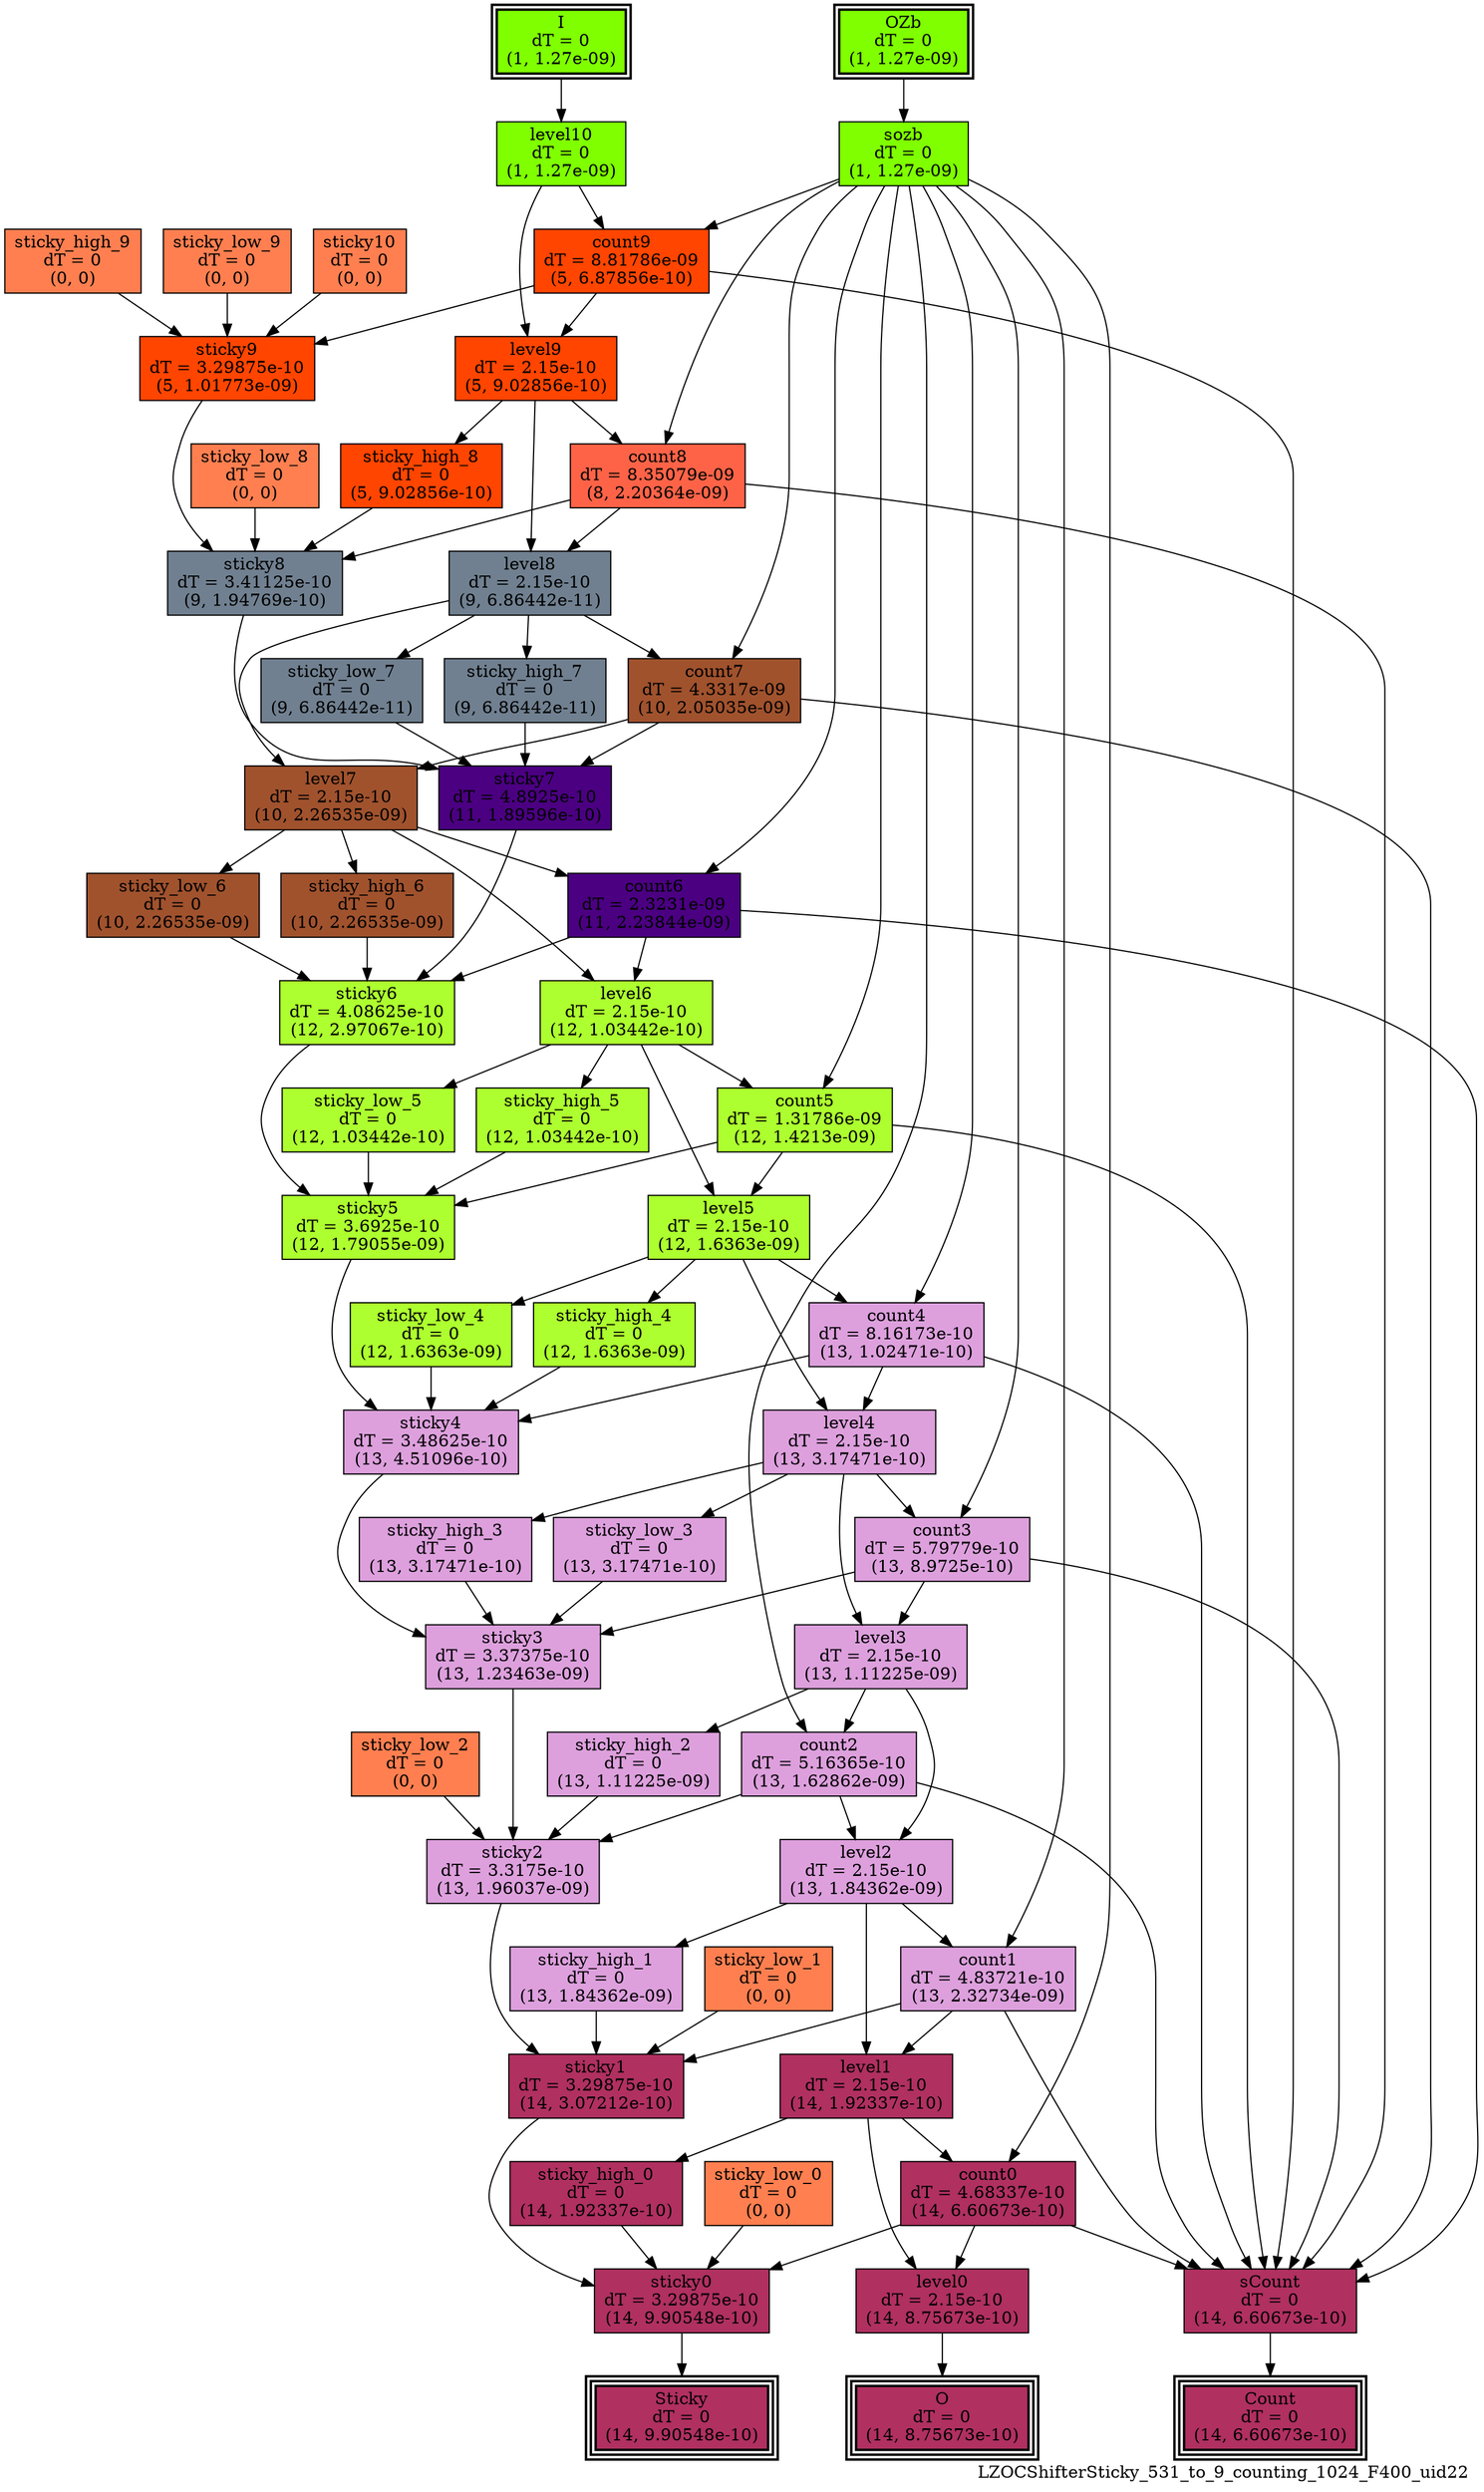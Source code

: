 digraph LZOCShifterSticky_531_to_9_counting_1024_F400_uid22
{
	//graph drawing options
	label=LZOCShifterSticky_531_to_9_counting_1024_F400_uid22;
	labelloc=bottom;
	labeljust=right;
	ratio=auto;
	nodesep=0.25;
	ranksep=0.5;

	//input/output signals of operator LZOCShifterSticky_531_to_9_counting_1024_F400_uid22
	I__LZOCShifterSticky_531_to_9_counting_1024_F400_uid22 [ label="I\ndT = 0\n(1, 1.27e-09)", shape=box, color=black, style="bold, filled", fillcolor=chartreuse, peripheries=2 ];
	OZb__LZOCShifterSticky_531_to_9_counting_1024_F400_uid22 [ label="OZb\ndT = 0\n(1, 1.27e-09)", shape=box, color=black, style="bold, filled", fillcolor=chartreuse, peripheries=2 ];
	Count__LZOCShifterSticky_531_to_9_counting_1024_F400_uid22 [ label="Count\ndT = 0\n(14, 6.60673e-10)", shape=box, color=black, style="bold, filled", fillcolor=maroon, peripheries=3 ];
	O__LZOCShifterSticky_531_to_9_counting_1024_F400_uid22 [ label="O\ndT = 0\n(14, 8.75673e-10)", shape=box, color=black, style="bold, filled", fillcolor=maroon, peripheries=3 ];
	Sticky__LZOCShifterSticky_531_to_9_counting_1024_F400_uid22 [ label="Sticky\ndT = 0\n(14, 9.90548e-10)", shape=box, color=black, style="bold, filled", fillcolor=maroon, peripheries=3 ];
	{rank=same I__LZOCShifterSticky_531_to_9_counting_1024_F400_uid22, OZb__LZOCShifterSticky_531_to_9_counting_1024_F400_uid22};
	{rank=same Count__LZOCShifterSticky_531_to_9_counting_1024_F400_uid22, O__LZOCShifterSticky_531_to_9_counting_1024_F400_uid22, Sticky__LZOCShifterSticky_531_to_9_counting_1024_F400_uid22};
	//internal signals of operator LZOCShifterSticky_531_to_9_counting_1024_F400_uid22
	level10__LZOCShifterSticky_531_to_9_counting_1024_F400_uid22 [ label="level10\ndT = 0\n(1, 1.27e-09)", shape=box, color=black, style=filled, fillcolor=chartreuse, peripheries=1 ];
	sozb__LZOCShifterSticky_531_to_9_counting_1024_F400_uid22 [ label="sozb\ndT = 0\n(1, 1.27e-09)", shape=box, color=black, style=filled, fillcolor=chartreuse, peripheries=1 ];
	sticky10__LZOCShifterSticky_531_to_9_counting_1024_F400_uid22 [ label="sticky10\ndT = 0\n(0, 0)", shape=box, color=black, style=filled, fillcolor=coral, peripheries=1 ];
	count9__LZOCShifterSticky_531_to_9_counting_1024_F400_uid22 [ label="count9\ndT = 8.81786e-09\n(5, 6.87856e-10)", shape=box, color=black, style=filled, fillcolor=orangered, peripheries=1 ];
	level9__LZOCShifterSticky_531_to_9_counting_1024_F400_uid22 [ label="level9\ndT = 2.15e-10\n(5, 9.02856e-10)", shape=box, color=black, style=filled, fillcolor=orangered, peripheries=1 ];
	sticky_high_9__LZOCShifterSticky_531_to_9_counting_1024_F400_uid22 [ label="sticky_high_9\ndT = 0\n(0, 0)", shape=box, color=black, style=filled, fillcolor=coral, peripheries=1 ];
	sticky_low_9__LZOCShifterSticky_531_to_9_counting_1024_F400_uid22 [ label="sticky_low_9\ndT = 0\n(0, 0)", shape=box, color=black, style=filled, fillcolor=coral, peripheries=1 ];
	sticky9__LZOCShifterSticky_531_to_9_counting_1024_F400_uid22 [ label="sticky9\ndT = 3.29875e-10\n(5, 1.01773e-09)", shape=box, color=black, style=filled, fillcolor=orangered, peripheries=1 ];
	count8__LZOCShifterSticky_531_to_9_counting_1024_F400_uid22 [ label="count8\ndT = 8.35079e-09\n(8, 2.20364e-09)", shape=box, color=black, style=filled, fillcolor=tomato, peripheries=1 ];
	level8__LZOCShifterSticky_531_to_9_counting_1024_F400_uid22 [ label="level8\ndT = 2.15e-10\n(9, 6.86442e-11)", shape=box, color=black, style=filled, fillcolor=slategray, peripheries=1 ];
	sticky_high_8__LZOCShifterSticky_531_to_9_counting_1024_F400_uid22 [ label="sticky_high_8\ndT = 0\n(5, 9.02856e-10)", shape=box, color=black, style=filled, fillcolor=orangered, peripheries=1 ];
	sticky_low_8__LZOCShifterSticky_531_to_9_counting_1024_F400_uid22 [ label="sticky_low_8\ndT = 0\n(0, 0)", shape=box, color=black, style=filled, fillcolor=coral, peripheries=1 ];
	sticky8__LZOCShifterSticky_531_to_9_counting_1024_F400_uid22 [ label="sticky8\ndT = 3.41125e-10\n(9, 1.94769e-10)", shape=box, color=black, style=filled, fillcolor=slategray, peripheries=1 ];
	count7__LZOCShifterSticky_531_to_9_counting_1024_F400_uid22 [ label="count7\ndT = 4.3317e-09\n(10, 2.05035e-09)", shape=box, color=black, style=filled, fillcolor=sienna, peripheries=1 ];
	level7__LZOCShifterSticky_531_to_9_counting_1024_F400_uid22 [ label="level7\ndT = 2.15e-10\n(10, 2.26535e-09)", shape=box, color=black, style=filled, fillcolor=sienna, peripheries=1 ];
	sticky_high_7__LZOCShifterSticky_531_to_9_counting_1024_F400_uid22 [ label="sticky_high_7\ndT = 0\n(9, 6.86442e-11)", shape=box, color=black, style=filled, fillcolor=slategray, peripheries=1 ];
	sticky_low_7__LZOCShifterSticky_531_to_9_counting_1024_F400_uid22 [ label="sticky_low_7\ndT = 0\n(9, 6.86442e-11)", shape=box, color=black, style=filled, fillcolor=slategray, peripheries=1 ];
	sticky7__LZOCShifterSticky_531_to_9_counting_1024_F400_uid22 [ label="sticky7\ndT = 4.8925e-10\n(11, 1.89596e-10)", shape=box, color=black, style=filled, fillcolor=indigo, peripheries=1 ];
	count6__LZOCShifterSticky_531_to_9_counting_1024_F400_uid22 [ label="count6\ndT = 2.3231e-09\n(11, 2.23844e-09)", shape=box, color=black, style=filled, fillcolor=indigo, peripheries=1 ];
	level6__LZOCShifterSticky_531_to_9_counting_1024_F400_uid22 [ label="level6\ndT = 2.15e-10\n(12, 1.03442e-10)", shape=box, color=black, style=filled, fillcolor=greenyellow, peripheries=1 ];
	sticky_high_6__LZOCShifterSticky_531_to_9_counting_1024_F400_uid22 [ label="sticky_high_6\ndT = 0\n(10, 2.26535e-09)", shape=box, color=black, style=filled, fillcolor=sienna, peripheries=1 ];
	sticky_low_6__LZOCShifterSticky_531_to_9_counting_1024_F400_uid22 [ label="sticky_low_6\ndT = 0\n(10, 2.26535e-09)", shape=box, color=black, style=filled, fillcolor=sienna, peripheries=1 ];
	sticky6__LZOCShifterSticky_531_to_9_counting_1024_F400_uid22 [ label="sticky6\ndT = 4.08625e-10\n(12, 2.97067e-10)", shape=box, color=black, style=filled, fillcolor=greenyellow, peripheries=1 ];
	count5__LZOCShifterSticky_531_to_9_counting_1024_F400_uid22 [ label="count5\ndT = 1.31786e-09\n(12, 1.4213e-09)", shape=box, color=black, style=filled, fillcolor=greenyellow, peripheries=1 ];
	level5__LZOCShifterSticky_531_to_9_counting_1024_F400_uid22 [ label="level5\ndT = 2.15e-10\n(12, 1.6363e-09)", shape=box, color=black, style=filled, fillcolor=greenyellow, peripheries=1 ];
	sticky_high_5__LZOCShifterSticky_531_to_9_counting_1024_F400_uid22 [ label="sticky_high_5\ndT = 0\n(12, 1.03442e-10)", shape=box, color=black, style=filled, fillcolor=greenyellow, peripheries=1 ];
	sticky_low_5__LZOCShifterSticky_531_to_9_counting_1024_F400_uid22 [ label="sticky_low_5\ndT = 0\n(12, 1.03442e-10)", shape=box, color=black, style=filled, fillcolor=greenyellow, peripheries=1 ];
	sticky5__LZOCShifterSticky_531_to_9_counting_1024_F400_uid22 [ label="sticky5\ndT = 3.6925e-10\n(12, 1.79055e-09)", shape=box, color=black, style=filled, fillcolor=greenyellow, peripheries=1 ];
	count4__LZOCShifterSticky_531_to_9_counting_1024_F400_uid22 [ label="count4\ndT = 8.16173e-10\n(13, 1.02471e-10)", shape=box, color=black, style=filled, fillcolor=plum, peripheries=1 ];
	level4__LZOCShifterSticky_531_to_9_counting_1024_F400_uid22 [ label="level4\ndT = 2.15e-10\n(13, 3.17471e-10)", shape=box, color=black, style=filled, fillcolor=plum, peripheries=1 ];
	sticky_high_4__LZOCShifterSticky_531_to_9_counting_1024_F400_uid22 [ label="sticky_high_4\ndT = 0\n(12, 1.6363e-09)", shape=box, color=black, style=filled, fillcolor=greenyellow, peripheries=1 ];
	sticky_low_4__LZOCShifterSticky_531_to_9_counting_1024_F400_uid22 [ label="sticky_low_4\ndT = 0\n(12, 1.6363e-09)", shape=box, color=black, style=filled, fillcolor=greenyellow, peripheries=1 ];
	sticky4__LZOCShifterSticky_531_to_9_counting_1024_F400_uid22 [ label="sticky4\ndT = 3.48625e-10\n(13, 4.51096e-10)", shape=box, color=black, style=filled, fillcolor=plum, peripheries=1 ];
	count3__LZOCShifterSticky_531_to_9_counting_1024_F400_uid22 [ label="count3\ndT = 5.79779e-10\n(13, 8.9725e-10)", shape=box, color=black, style=filled, fillcolor=plum, peripheries=1 ];
	level3__LZOCShifterSticky_531_to_9_counting_1024_F400_uid22 [ label="level3\ndT = 2.15e-10\n(13, 1.11225e-09)", shape=box, color=black, style=filled, fillcolor=plum, peripheries=1 ];
	sticky_high_3__LZOCShifterSticky_531_to_9_counting_1024_F400_uid22 [ label="sticky_high_3\ndT = 0\n(13, 3.17471e-10)", shape=box, color=black, style=filled, fillcolor=plum, peripheries=1 ];
	sticky_low_3__LZOCShifterSticky_531_to_9_counting_1024_F400_uid22 [ label="sticky_low_3\ndT = 0\n(13, 3.17471e-10)", shape=box, color=black, style=filled, fillcolor=plum, peripheries=1 ];
	sticky3__LZOCShifterSticky_531_to_9_counting_1024_F400_uid22 [ label="sticky3\ndT = 3.37375e-10\n(13, 1.23463e-09)", shape=box, color=black, style=filled, fillcolor=plum, peripheries=1 ];
	count2__LZOCShifterSticky_531_to_9_counting_1024_F400_uid22 [ label="count2\ndT = 5.16365e-10\n(13, 1.62862e-09)", shape=box, color=black, style=filled, fillcolor=plum, peripheries=1 ];
	level2__LZOCShifterSticky_531_to_9_counting_1024_F400_uid22 [ label="level2\ndT = 2.15e-10\n(13, 1.84362e-09)", shape=box, color=black, style=filled, fillcolor=plum, peripheries=1 ];
	sticky_high_2__LZOCShifterSticky_531_to_9_counting_1024_F400_uid22 [ label="sticky_high_2\ndT = 0\n(13, 1.11225e-09)", shape=box, color=black, style=filled, fillcolor=plum, peripheries=1 ];
	sticky_low_2__LZOCShifterSticky_531_to_9_counting_1024_F400_uid22 [ label="sticky_low_2\ndT = 0\n(0, 0)", shape=box, color=black, style=filled, fillcolor=coral, peripheries=1 ];
	sticky2__LZOCShifterSticky_531_to_9_counting_1024_F400_uid22 [ label="sticky2\ndT = 3.3175e-10\n(13, 1.96037e-09)", shape=box, color=black, style=filled, fillcolor=plum, peripheries=1 ];
	count1__LZOCShifterSticky_531_to_9_counting_1024_F400_uid22 [ label="count1\ndT = 4.83721e-10\n(13, 2.32734e-09)", shape=box, color=black, style=filled, fillcolor=plum, peripheries=1 ];
	level1__LZOCShifterSticky_531_to_9_counting_1024_F400_uid22 [ label="level1\ndT = 2.15e-10\n(14, 1.92337e-10)", shape=box, color=black, style=filled, fillcolor=maroon, peripheries=1 ];
	sticky_high_1__LZOCShifterSticky_531_to_9_counting_1024_F400_uid22 [ label="sticky_high_1\ndT = 0\n(13, 1.84362e-09)", shape=box, color=black, style=filled, fillcolor=plum, peripheries=1 ];
	sticky_low_1__LZOCShifterSticky_531_to_9_counting_1024_F400_uid22 [ label="sticky_low_1\ndT = 0\n(0, 0)", shape=box, color=black, style=filled, fillcolor=coral, peripheries=1 ];
	sticky1__LZOCShifterSticky_531_to_9_counting_1024_F400_uid22 [ label="sticky1\ndT = 3.29875e-10\n(14, 3.07212e-10)", shape=box, color=black, style=filled, fillcolor=maroon, peripheries=1 ];
	count0__LZOCShifterSticky_531_to_9_counting_1024_F400_uid22 [ label="count0\ndT = 4.68337e-10\n(14, 6.60673e-10)", shape=box, color=black, style=filled, fillcolor=maroon, peripheries=1 ];
	level0__LZOCShifterSticky_531_to_9_counting_1024_F400_uid22 [ label="level0\ndT = 2.15e-10\n(14, 8.75673e-10)", shape=box, color=black, style=filled, fillcolor=maroon, peripheries=1 ];
	sticky_high_0__LZOCShifterSticky_531_to_9_counting_1024_F400_uid22 [ label="sticky_high_0\ndT = 0\n(14, 1.92337e-10)", shape=box, color=black, style=filled, fillcolor=maroon, peripheries=1 ];
	sticky_low_0__LZOCShifterSticky_531_to_9_counting_1024_F400_uid22 [ label="sticky_low_0\ndT = 0\n(0, 0)", shape=box, color=black, style=filled, fillcolor=coral, peripheries=1 ];
	sticky0__LZOCShifterSticky_531_to_9_counting_1024_F400_uid22 [ label="sticky0\ndT = 3.29875e-10\n(14, 9.90548e-10)", shape=box, color=black, style=filled, fillcolor=maroon, peripheries=1 ];
	sCount__LZOCShifterSticky_531_to_9_counting_1024_F400_uid22 [ label="sCount\ndT = 0\n(14, 6.60673e-10)", shape=box, color=black, style=filled, fillcolor=maroon, peripheries=1 ];

	//subcomponents of operator LZOCShifterSticky_531_to_9_counting_1024_F400_uid22

	//input and internal signal connections of operator LZOCShifterSticky_531_to_9_counting_1024_F400_uid22
	I__LZOCShifterSticky_531_to_9_counting_1024_F400_uid22 -> level10__LZOCShifterSticky_531_to_9_counting_1024_F400_uid22 [ arrowhead=normal, arrowsize=1.0, arrowtail=normal, color=black, dir=forward  ];
	OZb__LZOCShifterSticky_531_to_9_counting_1024_F400_uid22 -> sozb__LZOCShifterSticky_531_to_9_counting_1024_F400_uid22 [ arrowhead=normal, arrowsize=1.0, arrowtail=normal, color=black, dir=forward  ];
	level10__LZOCShifterSticky_531_to_9_counting_1024_F400_uid22 -> count9__LZOCShifterSticky_531_to_9_counting_1024_F400_uid22 [ arrowhead=normal, arrowsize=1.0, arrowtail=normal, color=black, dir=forward  ];
	level10__LZOCShifterSticky_531_to_9_counting_1024_F400_uid22 -> level9__LZOCShifterSticky_531_to_9_counting_1024_F400_uid22 [ arrowhead=normal, arrowsize=1.0, arrowtail=normal, color=black, dir=forward  ];
	sozb__LZOCShifterSticky_531_to_9_counting_1024_F400_uid22 -> count9__LZOCShifterSticky_531_to_9_counting_1024_F400_uid22 [ arrowhead=normal, arrowsize=1.0, arrowtail=normal, color=black, dir=forward  ];
	sozb__LZOCShifterSticky_531_to_9_counting_1024_F400_uid22 -> count8__LZOCShifterSticky_531_to_9_counting_1024_F400_uid22 [ arrowhead=normal, arrowsize=1.0, arrowtail=normal, color=black, dir=forward  ];
	sozb__LZOCShifterSticky_531_to_9_counting_1024_F400_uid22 -> count7__LZOCShifterSticky_531_to_9_counting_1024_F400_uid22 [ arrowhead=normal, arrowsize=1.0, arrowtail=normal, color=black, dir=forward  ];
	sozb__LZOCShifterSticky_531_to_9_counting_1024_F400_uid22 -> count6__LZOCShifterSticky_531_to_9_counting_1024_F400_uid22 [ arrowhead=normal, arrowsize=1.0, arrowtail=normal, color=black, dir=forward  ];
	sozb__LZOCShifterSticky_531_to_9_counting_1024_F400_uid22 -> count5__LZOCShifterSticky_531_to_9_counting_1024_F400_uid22 [ arrowhead=normal, arrowsize=1.0, arrowtail=normal, color=black, dir=forward  ];
	sozb__LZOCShifterSticky_531_to_9_counting_1024_F400_uid22 -> count4__LZOCShifterSticky_531_to_9_counting_1024_F400_uid22 [ arrowhead=normal, arrowsize=1.0, arrowtail=normal, color=black, dir=forward  ];
	sozb__LZOCShifterSticky_531_to_9_counting_1024_F400_uid22 -> count3__LZOCShifterSticky_531_to_9_counting_1024_F400_uid22 [ arrowhead=normal, arrowsize=1.0, arrowtail=normal, color=black, dir=forward  ];
	sozb__LZOCShifterSticky_531_to_9_counting_1024_F400_uid22 -> count2__LZOCShifterSticky_531_to_9_counting_1024_F400_uid22 [ arrowhead=normal, arrowsize=1.0, arrowtail=normal, color=black, dir=forward  ];
	sozb__LZOCShifterSticky_531_to_9_counting_1024_F400_uid22 -> count1__LZOCShifterSticky_531_to_9_counting_1024_F400_uid22 [ arrowhead=normal, arrowsize=1.0, arrowtail=normal, color=black, dir=forward  ];
	sozb__LZOCShifterSticky_531_to_9_counting_1024_F400_uid22 -> count0__LZOCShifterSticky_531_to_9_counting_1024_F400_uid22 [ arrowhead=normal, arrowsize=1.0, arrowtail=normal, color=black, dir=forward  ];
	sticky10__LZOCShifterSticky_531_to_9_counting_1024_F400_uid22 -> sticky9__LZOCShifterSticky_531_to_9_counting_1024_F400_uid22 [ arrowhead=normal, arrowsize=1.0, arrowtail=normal, color=black, dir=forward  ];
	count9__LZOCShifterSticky_531_to_9_counting_1024_F400_uid22 -> level9__LZOCShifterSticky_531_to_9_counting_1024_F400_uid22 [ arrowhead=normal, arrowsize=1.0, arrowtail=normal, color=black, dir=forward  ];
	count9__LZOCShifterSticky_531_to_9_counting_1024_F400_uid22 -> sticky9__LZOCShifterSticky_531_to_9_counting_1024_F400_uid22 [ arrowhead=normal, arrowsize=1.0, arrowtail=normal, color=black, dir=forward  ];
	count9__LZOCShifterSticky_531_to_9_counting_1024_F400_uid22 -> sCount__LZOCShifterSticky_531_to_9_counting_1024_F400_uid22 [ arrowhead=normal, arrowsize=1.0, arrowtail=normal, color=black, dir=forward  ];
	level9__LZOCShifterSticky_531_to_9_counting_1024_F400_uid22 -> count8__LZOCShifterSticky_531_to_9_counting_1024_F400_uid22 [ arrowhead=normal, arrowsize=1.0, arrowtail=normal, color=black, dir=forward  ];
	level9__LZOCShifterSticky_531_to_9_counting_1024_F400_uid22 -> level8__LZOCShifterSticky_531_to_9_counting_1024_F400_uid22 [ arrowhead=normal, arrowsize=1.0, arrowtail=normal, color=black, dir=forward  ];
	level9__LZOCShifterSticky_531_to_9_counting_1024_F400_uid22 -> sticky_high_8__LZOCShifterSticky_531_to_9_counting_1024_F400_uid22 [ arrowhead=normal, arrowsize=1.0, arrowtail=normal, color=black, dir=forward  ];
	sticky_high_9__LZOCShifterSticky_531_to_9_counting_1024_F400_uid22 -> sticky9__LZOCShifterSticky_531_to_9_counting_1024_F400_uid22 [ arrowhead=normal, arrowsize=1.0, arrowtail=normal, color=black, dir=forward  ];
	sticky_low_9__LZOCShifterSticky_531_to_9_counting_1024_F400_uid22 -> sticky9__LZOCShifterSticky_531_to_9_counting_1024_F400_uid22 [ arrowhead=normal, arrowsize=1.0, arrowtail=normal, color=black, dir=forward  ];
	sticky9__LZOCShifterSticky_531_to_9_counting_1024_F400_uid22 -> sticky8__LZOCShifterSticky_531_to_9_counting_1024_F400_uid22 [ arrowhead=normal, arrowsize=1.0, arrowtail=normal, color=black, dir=forward  ];
	count8__LZOCShifterSticky_531_to_9_counting_1024_F400_uid22 -> level8__LZOCShifterSticky_531_to_9_counting_1024_F400_uid22 [ arrowhead=normal, arrowsize=1.0, arrowtail=normal, color=black, dir=forward  ];
	count8__LZOCShifterSticky_531_to_9_counting_1024_F400_uid22 -> sticky8__LZOCShifterSticky_531_to_9_counting_1024_F400_uid22 [ arrowhead=normal, arrowsize=1.0, arrowtail=normal, color=black, dir=forward  ];
	count8__LZOCShifterSticky_531_to_9_counting_1024_F400_uid22 -> sCount__LZOCShifterSticky_531_to_9_counting_1024_F400_uid22 [ arrowhead=normal, arrowsize=1.0, arrowtail=normal, color=black, dir=forward  ];
	level8__LZOCShifterSticky_531_to_9_counting_1024_F400_uid22 -> count7__LZOCShifterSticky_531_to_9_counting_1024_F400_uid22 [ arrowhead=normal, arrowsize=1.0, arrowtail=normal, color=black, dir=forward  ];
	level8__LZOCShifterSticky_531_to_9_counting_1024_F400_uid22 -> level7__LZOCShifterSticky_531_to_9_counting_1024_F400_uid22 [ arrowhead=normal, arrowsize=1.0, arrowtail=normal, color=black, dir=forward  ];
	level8__LZOCShifterSticky_531_to_9_counting_1024_F400_uid22 -> sticky_high_7__LZOCShifterSticky_531_to_9_counting_1024_F400_uid22 [ arrowhead=normal, arrowsize=1.0, arrowtail=normal, color=black, dir=forward  ];
	level8__LZOCShifterSticky_531_to_9_counting_1024_F400_uid22 -> sticky_low_7__LZOCShifterSticky_531_to_9_counting_1024_F400_uid22 [ arrowhead=normal, arrowsize=1.0, arrowtail=normal, color=black, dir=forward  ];
	sticky_high_8__LZOCShifterSticky_531_to_9_counting_1024_F400_uid22 -> sticky8__LZOCShifterSticky_531_to_9_counting_1024_F400_uid22 [ arrowhead=normal, arrowsize=1.0, arrowtail=normal, color=black, dir=forward  ];
	sticky_low_8__LZOCShifterSticky_531_to_9_counting_1024_F400_uid22 -> sticky8__LZOCShifterSticky_531_to_9_counting_1024_F400_uid22 [ arrowhead=normal, arrowsize=1.0, arrowtail=normal, color=black, dir=forward  ];
	sticky8__LZOCShifterSticky_531_to_9_counting_1024_F400_uid22 -> sticky7__LZOCShifterSticky_531_to_9_counting_1024_F400_uid22 [ arrowhead=normal, arrowsize=1.0, arrowtail=normal, color=black, dir=forward  ];
	count7__LZOCShifterSticky_531_to_9_counting_1024_F400_uid22 -> level7__LZOCShifterSticky_531_to_9_counting_1024_F400_uid22 [ arrowhead=normal, arrowsize=1.0, arrowtail=normal, color=black, dir=forward  ];
	count7__LZOCShifterSticky_531_to_9_counting_1024_F400_uid22 -> sticky7__LZOCShifterSticky_531_to_9_counting_1024_F400_uid22 [ arrowhead=normal, arrowsize=1.0, arrowtail=normal, color=black, dir=forward  ];
	count7__LZOCShifterSticky_531_to_9_counting_1024_F400_uid22 -> sCount__LZOCShifterSticky_531_to_9_counting_1024_F400_uid22 [ arrowhead=normal, arrowsize=1.0, arrowtail=normal, color=black, dir=forward  ];
	level7__LZOCShifterSticky_531_to_9_counting_1024_F400_uid22 -> count6__LZOCShifterSticky_531_to_9_counting_1024_F400_uid22 [ arrowhead=normal, arrowsize=1.0, arrowtail=normal, color=black, dir=forward  ];
	level7__LZOCShifterSticky_531_to_9_counting_1024_F400_uid22 -> level6__LZOCShifterSticky_531_to_9_counting_1024_F400_uid22 [ arrowhead=normal, arrowsize=1.0, arrowtail=normal, color=black, dir=forward  ];
	level7__LZOCShifterSticky_531_to_9_counting_1024_F400_uid22 -> sticky_high_6__LZOCShifterSticky_531_to_9_counting_1024_F400_uid22 [ arrowhead=normal, arrowsize=1.0, arrowtail=normal, color=black, dir=forward  ];
	level7__LZOCShifterSticky_531_to_9_counting_1024_F400_uid22 -> sticky_low_6__LZOCShifterSticky_531_to_9_counting_1024_F400_uid22 [ arrowhead=normal, arrowsize=1.0, arrowtail=normal, color=black, dir=forward  ];
	sticky_high_7__LZOCShifterSticky_531_to_9_counting_1024_F400_uid22 -> sticky7__LZOCShifterSticky_531_to_9_counting_1024_F400_uid22 [ arrowhead=normal, arrowsize=1.0, arrowtail=normal, color=black, dir=forward  ];
	sticky_low_7__LZOCShifterSticky_531_to_9_counting_1024_F400_uid22 -> sticky7__LZOCShifterSticky_531_to_9_counting_1024_F400_uid22 [ arrowhead=normal, arrowsize=1.0, arrowtail=normal, color=black, dir=forward  ];
	sticky7__LZOCShifterSticky_531_to_9_counting_1024_F400_uid22 -> sticky6__LZOCShifterSticky_531_to_9_counting_1024_F400_uid22 [ arrowhead=normal, arrowsize=1.0, arrowtail=normal, color=black, dir=forward  ];
	count6__LZOCShifterSticky_531_to_9_counting_1024_F400_uid22 -> level6__LZOCShifterSticky_531_to_9_counting_1024_F400_uid22 [ arrowhead=normal, arrowsize=1.0, arrowtail=normal, color=black, dir=forward  ];
	count6__LZOCShifterSticky_531_to_9_counting_1024_F400_uid22 -> sticky6__LZOCShifterSticky_531_to_9_counting_1024_F400_uid22 [ arrowhead=normal, arrowsize=1.0, arrowtail=normal, color=black, dir=forward  ];
	count6__LZOCShifterSticky_531_to_9_counting_1024_F400_uid22 -> sCount__LZOCShifterSticky_531_to_9_counting_1024_F400_uid22 [ arrowhead=normal, arrowsize=1.0, arrowtail=normal, color=black, dir=forward  ];
	level6__LZOCShifterSticky_531_to_9_counting_1024_F400_uid22 -> count5__LZOCShifterSticky_531_to_9_counting_1024_F400_uid22 [ arrowhead=normal, arrowsize=1.0, arrowtail=normal, color=black, dir=forward  ];
	level6__LZOCShifterSticky_531_to_9_counting_1024_F400_uid22 -> level5__LZOCShifterSticky_531_to_9_counting_1024_F400_uid22 [ arrowhead=normal, arrowsize=1.0, arrowtail=normal, color=black, dir=forward  ];
	level6__LZOCShifterSticky_531_to_9_counting_1024_F400_uid22 -> sticky_high_5__LZOCShifterSticky_531_to_9_counting_1024_F400_uid22 [ arrowhead=normal, arrowsize=1.0, arrowtail=normal, color=black, dir=forward  ];
	level6__LZOCShifterSticky_531_to_9_counting_1024_F400_uid22 -> sticky_low_5__LZOCShifterSticky_531_to_9_counting_1024_F400_uid22 [ arrowhead=normal, arrowsize=1.0, arrowtail=normal, color=black, dir=forward  ];
	sticky_high_6__LZOCShifterSticky_531_to_9_counting_1024_F400_uid22 -> sticky6__LZOCShifterSticky_531_to_9_counting_1024_F400_uid22 [ arrowhead=normal, arrowsize=1.0, arrowtail=normal, color=black, dir=forward  ];
	sticky_low_6__LZOCShifterSticky_531_to_9_counting_1024_F400_uid22 -> sticky6__LZOCShifterSticky_531_to_9_counting_1024_F400_uid22 [ arrowhead=normal, arrowsize=1.0, arrowtail=normal, color=black, dir=forward  ];
	sticky6__LZOCShifterSticky_531_to_9_counting_1024_F400_uid22 -> sticky5__LZOCShifterSticky_531_to_9_counting_1024_F400_uid22 [ arrowhead=normal, arrowsize=1.0, arrowtail=normal, color=black, dir=forward  ];
	count5__LZOCShifterSticky_531_to_9_counting_1024_F400_uid22 -> level5__LZOCShifterSticky_531_to_9_counting_1024_F400_uid22 [ arrowhead=normal, arrowsize=1.0, arrowtail=normal, color=black, dir=forward  ];
	count5__LZOCShifterSticky_531_to_9_counting_1024_F400_uid22 -> sticky5__LZOCShifterSticky_531_to_9_counting_1024_F400_uid22 [ arrowhead=normal, arrowsize=1.0, arrowtail=normal, color=black, dir=forward  ];
	count5__LZOCShifterSticky_531_to_9_counting_1024_F400_uid22 -> sCount__LZOCShifterSticky_531_to_9_counting_1024_F400_uid22 [ arrowhead=normal, arrowsize=1.0, arrowtail=normal, color=black, dir=forward  ];
	level5__LZOCShifterSticky_531_to_9_counting_1024_F400_uid22 -> count4__LZOCShifterSticky_531_to_9_counting_1024_F400_uid22 [ arrowhead=normal, arrowsize=1.0, arrowtail=normal, color=black, dir=forward  ];
	level5__LZOCShifterSticky_531_to_9_counting_1024_F400_uid22 -> level4__LZOCShifterSticky_531_to_9_counting_1024_F400_uid22 [ arrowhead=normal, arrowsize=1.0, arrowtail=normal, color=black, dir=forward  ];
	level5__LZOCShifterSticky_531_to_9_counting_1024_F400_uid22 -> sticky_high_4__LZOCShifterSticky_531_to_9_counting_1024_F400_uid22 [ arrowhead=normal, arrowsize=1.0, arrowtail=normal, color=black, dir=forward  ];
	level5__LZOCShifterSticky_531_to_9_counting_1024_F400_uid22 -> sticky_low_4__LZOCShifterSticky_531_to_9_counting_1024_F400_uid22 [ arrowhead=normal, arrowsize=1.0, arrowtail=normal, color=black, dir=forward  ];
	sticky_high_5__LZOCShifterSticky_531_to_9_counting_1024_F400_uid22 -> sticky5__LZOCShifterSticky_531_to_9_counting_1024_F400_uid22 [ arrowhead=normal, arrowsize=1.0, arrowtail=normal, color=black, dir=forward  ];
	sticky_low_5__LZOCShifterSticky_531_to_9_counting_1024_F400_uid22 -> sticky5__LZOCShifterSticky_531_to_9_counting_1024_F400_uid22 [ arrowhead=normal, arrowsize=1.0, arrowtail=normal, color=black, dir=forward  ];
	sticky5__LZOCShifterSticky_531_to_9_counting_1024_F400_uid22 -> sticky4__LZOCShifterSticky_531_to_9_counting_1024_F400_uid22 [ arrowhead=normal, arrowsize=1.0, arrowtail=normal, color=black, dir=forward  ];
	count4__LZOCShifterSticky_531_to_9_counting_1024_F400_uid22 -> level4__LZOCShifterSticky_531_to_9_counting_1024_F400_uid22 [ arrowhead=normal, arrowsize=1.0, arrowtail=normal, color=black, dir=forward  ];
	count4__LZOCShifterSticky_531_to_9_counting_1024_F400_uid22 -> sticky4__LZOCShifterSticky_531_to_9_counting_1024_F400_uid22 [ arrowhead=normal, arrowsize=1.0, arrowtail=normal, color=black, dir=forward  ];
	count4__LZOCShifterSticky_531_to_9_counting_1024_F400_uid22 -> sCount__LZOCShifterSticky_531_to_9_counting_1024_F400_uid22 [ arrowhead=normal, arrowsize=1.0, arrowtail=normal, color=black, dir=forward  ];
	level4__LZOCShifterSticky_531_to_9_counting_1024_F400_uid22 -> count3__LZOCShifterSticky_531_to_9_counting_1024_F400_uid22 [ arrowhead=normal, arrowsize=1.0, arrowtail=normal, color=black, dir=forward  ];
	level4__LZOCShifterSticky_531_to_9_counting_1024_F400_uid22 -> level3__LZOCShifterSticky_531_to_9_counting_1024_F400_uid22 [ arrowhead=normal, arrowsize=1.0, arrowtail=normal, color=black, dir=forward  ];
	level4__LZOCShifterSticky_531_to_9_counting_1024_F400_uid22 -> sticky_high_3__LZOCShifterSticky_531_to_9_counting_1024_F400_uid22 [ arrowhead=normal, arrowsize=1.0, arrowtail=normal, color=black, dir=forward  ];
	level4__LZOCShifterSticky_531_to_9_counting_1024_F400_uid22 -> sticky_low_3__LZOCShifterSticky_531_to_9_counting_1024_F400_uid22 [ arrowhead=normal, arrowsize=1.0, arrowtail=normal, color=black, dir=forward  ];
	sticky_high_4__LZOCShifterSticky_531_to_9_counting_1024_F400_uid22 -> sticky4__LZOCShifterSticky_531_to_9_counting_1024_F400_uid22 [ arrowhead=normal, arrowsize=1.0, arrowtail=normal, color=black, dir=forward  ];
	sticky_low_4__LZOCShifterSticky_531_to_9_counting_1024_F400_uid22 -> sticky4__LZOCShifterSticky_531_to_9_counting_1024_F400_uid22 [ arrowhead=normal, arrowsize=1.0, arrowtail=normal, color=black, dir=forward  ];
	sticky4__LZOCShifterSticky_531_to_9_counting_1024_F400_uid22 -> sticky3__LZOCShifterSticky_531_to_9_counting_1024_F400_uid22 [ arrowhead=normal, arrowsize=1.0, arrowtail=normal, color=black, dir=forward  ];
	count3__LZOCShifterSticky_531_to_9_counting_1024_F400_uid22 -> level3__LZOCShifterSticky_531_to_9_counting_1024_F400_uid22 [ arrowhead=normal, arrowsize=1.0, arrowtail=normal, color=black, dir=forward  ];
	count3__LZOCShifterSticky_531_to_9_counting_1024_F400_uid22 -> sticky3__LZOCShifterSticky_531_to_9_counting_1024_F400_uid22 [ arrowhead=normal, arrowsize=1.0, arrowtail=normal, color=black, dir=forward  ];
	count3__LZOCShifterSticky_531_to_9_counting_1024_F400_uid22 -> sCount__LZOCShifterSticky_531_to_9_counting_1024_F400_uid22 [ arrowhead=normal, arrowsize=1.0, arrowtail=normal, color=black, dir=forward  ];
	level3__LZOCShifterSticky_531_to_9_counting_1024_F400_uid22 -> count2__LZOCShifterSticky_531_to_9_counting_1024_F400_uid22 [ arrowhead=normal, arrowsize=1.0, arrowtail=normal, color=black, dir=forward  ];
	level3__LZOCShifterSticky_531_to_9_counting_1024_F400_uid22 -> level2__LZOCShifterSticky_531_to_9_counting_1024_F400_uid22 [ arrowhead=normal, arrowsize=1.0, arrowtail=normal, color=black, dir=forward  ];
	level3__LZOCShifterSticky_531_to_9_counting_1024_F400_uid22 -> sticky_high_2__LZOCShifterSticky_531_to_9_counting_1024_F400_uid22 [ arrowhead=normal, arrowsize=1.0, arrowtail=normal, color=black, dir=forward  ];
	sticky_high_3__LZOCShifterSticky_531_to_9_counting_1024_F400_uid22 -> sticky3__LZOCShifterSticky_531_to_9_counting_1024_F400_uid22 [ arrowhead=normal, arrowsize=1.0, arrowtail=normal, color=black, dir=forward  ];
	sticky_low_3__LZOCShifterSticky_531_to_9_counting_1024_F400_uid22 -> sticky3__LZOCShifterSticky_531_to_9_counting_1024_F400_uid22 [ arrowhead=normal, arrowsize=1.0, arrowtail=normal, color=black, dir=forward  ];
	sticky3__LZOCShifterSticky_531_to_9_counting_1024_F400_uid22 -> sticky2__LZOCShifterSticky_531_to_9_counting_1024_F400_uid22 [ arrowhead=normal, arrowsize=1.0, arrowtail=normal, color=black, dir=forward  ];
	count2__LZOCShifterSticky_531_to_9_counting_1024_F400_uid22 -> level2__LZOCShifterSticky_531_to_9_counting_1024_F400_uid22 [ arrowhead=normal, arrowsize=1.0, arrowtail=normal, color=black, dir=forward  ];
	count2__LZOCShifterSticky_531_to_9_counting_1024_F400_uid22 -> sticky2__LZOCShifterSticky_531_to_9_counting_1024_F400_uid22 [ arrowhead=normal, arrowsize=1.0, arrowtail=normal, color=black, dir=forward  ];
	count2__LZOCShifterSticky_531_to_9_counting_1024_F400_uid22 -> sCount__LZOCShifterSticky_531_to_9_counting_1024_F400_uid22 [ arrowhead=normal, arrowsize=1.0, arrowtail=normal, color=black, dir=forward  ];
	level2__LZOCShifterSticky_531_to_9_counting_1024_F400_uid22 -> count1__LZOCShifterSticky_531_to_9_counting_1024_F400_uid22 [ arrowhead=normal, arrowsize=1.0, arrowtail=normal, color=black, dir=forward  ];
	level2__LZOCShifterSticky_531_to_9_counting_1024_F400_uid22 -> level1__LZOCShifterSticky_531_to_9_counting_1024_F400_uid22 [ arrowhead=normal, arrowsize=1.0, arrowtail=normal, color=black, dir=forward  ];
	level2__LZOCShifterSticky_531_to_9_counting_1024_F400_uid22 -> sticky_high_1__LZOCShifterSticky_531_to_9_counting_1024_F400_uid22 [ arrowhead=normal, arrowsize=1.0, arrowtail=normal, color=black, dir=forward  ];
	sticky_high_2__LZOCShifterSticky_531_to_9_counting_1024_F400_uid22 -> sticky2__LZOCShifterSticky_531_to_9_counting_1024_F400_uid22 [ arrowhead=normal, arrowsize=1.0, arrowtail=normal, color=black, dir=forward  ];
	sticky_low_2__LZOCShifterSticky_531_to_9_counting_1024_F400_uid22 -> sticky2__LZOCShifterSticky_531_to_9_counting_1024_F400_uid22 [ arrowhead=normal, arrowsize=1.0, arrowtail=normal, color=black, dir=forward  ];
	sticky2__LZOCShifterSticky_531_to_9_counting_1024_F400_uid22 -> sticky1__LZOCShifterSticky_531_to_9_counting_1024_F400_uid22 [ arrowhead=normal, arrowsize=1.0, arrowtail=normal, color=black, dir=forward  ];
	count1__LZOCShifterSticky_531_to_9_counting_1024_F400_uid22 -> level1__LZOCShifterSticky_531_to_9_counting_1024_F400_uid22 [ arrowhead=normal, arrowsize=1.0, arrowtail=normal, color=black, dir=forward  ];
	count1__LZOCShifterSticky_531_to_9_counting_1024_F400_uid22 -> sticky1__LZOCShifterSticky_531_to_9_counting_1024_F400_uid22 [ arrowhead=normal, arrowsize=1.0, arrowtail=normal, color=black, dir=forward  ];
	count1__LZOCShifterSticky_531_to_9_counting_1024_F400_uid22 -> sCount__LZOCShifterSticky_531_to_9_counting_1024_F400_uid22 [ arrowhead=normal, arrowsize=1.0, arrowtail=normal, color=black, dir=forward  ];
	level1__LZOCShifterSticky_531_to_9_counting_1024_F400_uid22 -> count0__LZOCShifterSticky_531_to_9_counting_1024_F400_uid22 [ arrowhead=normal, arrowsize=1.0, arrowtail=normal, color=black, dir=forward  ];
	level1__LZOCShifterSticky_531_to_9_counting_1024_F400_uid22 -> level0__LZOCShifterSticky_531_to_9_counting_1024_F400_uid22 [ arrowhead=normal, arrowsize=1.0, arrowtail=normal, color=black, dir=forward  ];
	level1__LZOCShifterSticky_531_to_9_counting_1024_F400_uid22 -> sticky_high_0__LZOCShifterSticky_531_to_9_counting_1024_F400_uid22 [ arrowhead=normal, arrowsize=1.0, arrowtail=normal, color=black, dir=forward  ];
	sticky_high_1__LZOCShifterSticky_531_to_9_counting_1024_F400_uid22 -> sticky1__LZOCShifterSticky_531_to_9_counting_1024_F400_uid22 [ arrowhead=normal, arrowsize=1.0, arrowtail=normal, color=black, dir=forward  ];
	sticky_low_1__LZOCShifterSticky_531_to_9_counting_1024_F400_uid22 -> sticky1__LZOCShifterSticky_531_to_9_counting_1024_F400_uid22 [ arrowhead=normal, arrowsize=1.0, arrowtail=normal, color=black, dir=forward  ];
	sticky1__LZOCShifterSticky_531_to_9_counting_1024_F400_uid22 -> sticky0__LZOCShifterSticky_531_to_9_counting_1024_F400_uid22 [ arrowhead=normal, arrowsize=1.0, arrowtail=normal, color=black, dir=forward  ];
	count0__LZOCShifterSticky_531_to_9_counting_1024_F400_uid22 -> level0__LZOCShifterSticky_531_to_9_counting_1024_F400_uid22 [ arrowhead=normal, arrowsize=1.0, arrowtail=normal, color=black, dir=forward  ];
	count0__LZOCShifterSticky_531_to_9_counting_1024_F400_uid22 -> sticky0__LZOCShifterSticky_531_to_9_counting_1024_F400_uid22 [ arrowhead=normal, arrowsize=1.0, arrowtail=normal, color=black, dir=forward  ];
	count0__LZOCShifterSticky_531_to_9_counting_1024_F400_uid22 -> sCount__LZOCShifterSticky_531_to_9_counting_1024_F400_uid22 [ arrowhead=normal, arrowsize=1.0, arrowtail=normal, color=black, dir=forward  ];
	level0__LZOCShifterSticky_531_to_9_counting_1024_F400_uid22 -> O__LZOCShifterSticky_531_to_9_counting_1024_F400_uid22 [ arrowhead=normal, arrowsize=1.0, arrowtail=normal, color=black, dir=forward  ];
	sticky_high_0__LZOCShifterSticky_531_to_9_counting_1024_F400_uid22 -> sticky0__LZOCShifterSticky_531_to_9_counting_1024_F400_uid22 [ arrowhead=normal, arrowsize=1.0, arrowtail=normal, color=black, dir=forward  ];
	sticky_low_0__LZOCShifterSticky_531_to_9_counting_1024_F400_uid22 -> sticky0__LZOCShifterSticky_531_to_9_counting_1024_F400_uid22 [ arrowhead=normal, arrowsize=1.0, arrowtail=normal, color=black, dir=forward  ];
	sticky0__LZOCShifterSticky_531_to_9_counting_1024_F400_uid22 -> Sticky__LZOCShifterSticky_531_to_9_counting_1024_F400_uid22 [ arrowhead=normal, arrowsize=1.0, arrowtail=normal, color=black, dir=forward  ];
	sCount__LZOCShifterSticky_531_to_9_counting_1024_F400_uid22 -> Count__LZOCShifterSticky_531_to_9_counting_1024_F400_uid22 [ arrowhead=normal, arrowsize=1.0, arrowtail=normal, color=black, dir=forward  ];
}

